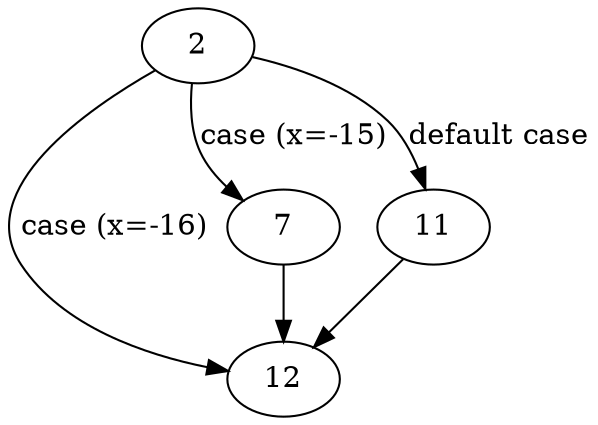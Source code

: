 strict digraph "cycle_warning_required" {
	// Node definitions.
	2 [entry=true];
	12;
	7;
	11;

	// Edge definitions.
	2 -> 12 [
		cond="case (x=-16)"
		label="case (x=-16)"
	];
	2 -> 7 [
		cond="case (x=-15)"
		label="case (x=-15)"
	];
	2 -> 11 [
		cond="default case"
		label="default case"
	];
	7 -> 12;
	11 -> 12;
}